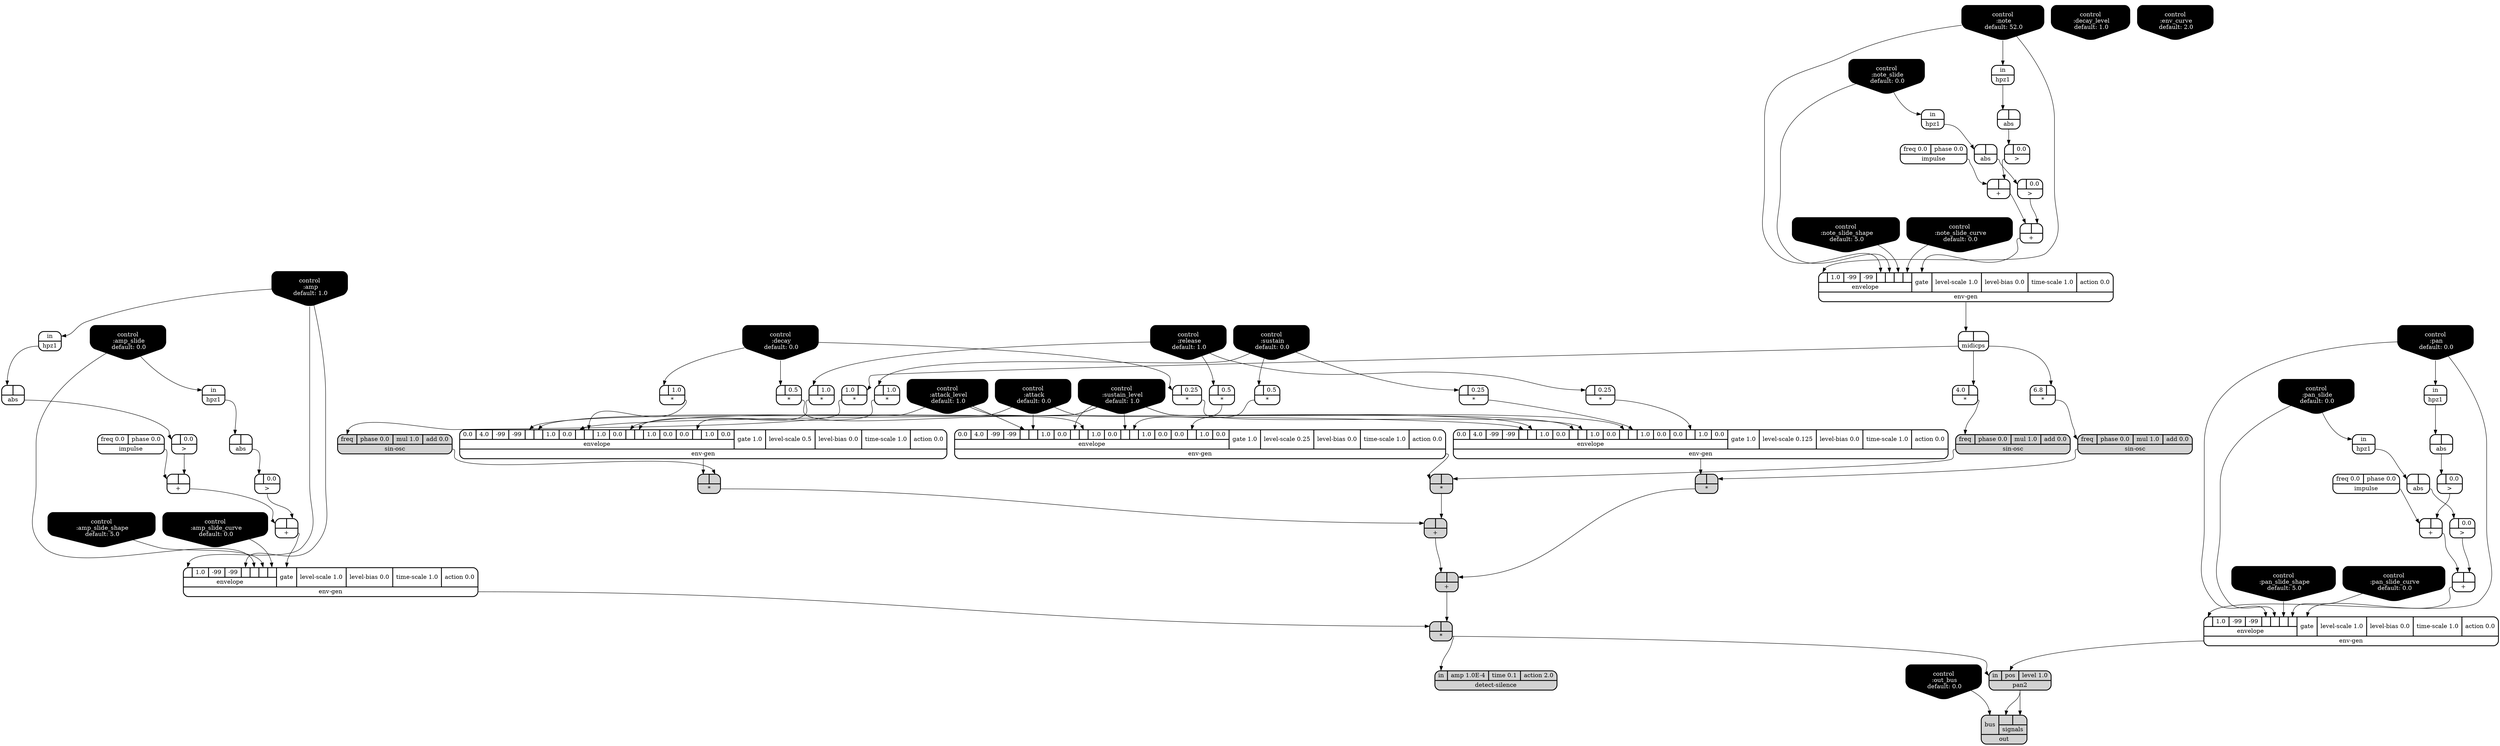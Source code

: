digraph synthdef {
23 [label = "{{ <a> |<b> 0.25} |<__UG_NAME__>* }" style="bold, rounded" shape=record rankdir=LR];
24 [label = "{{ <a> |<b> 0.25} |<__UG_NAME__>* }" style="bold, rounded" shape=record rankdir=LR];
25 [label = "{{ <a> |<b> 0.25} |<__UG_NAME__>* }" style="bold, rounded" shape=record rankdir=LR];
36 [label = "{{ <a> 6.8|<b> } |<__UG_NAME__>* }" style="bold, rounded" shape=record rankdir=LR];
38 [label = "{{ <a> |<b> } |<__UG_NAME__>* }" style="filled, bold, rounded"  shape=record rankdir=LR];
39 [label = "{{ <a> |<b> 0.5} |<__UG_NAME__>* }" style="bold, rounded" shape=record rankdir=LR];
40 [label = "{{ <a> |<b> 0.5} |<__UG_NAME__>* }" style="bold, rounded" shape=record rankdir=LR];
41 [label = "{{ <a> |<b> 0.5} |<__UG_NAME__>* }" style="bold, rounded" shape=record rankdir=LR];
43 [label = "{{ <a> 4.0|<b> } |<__UG_NAME__>* }" style="bold, rounded" shape=record rankdir=LR];
45 [label = "{{ <a> |<b> } |<__UG_NAME__>* }" style="filled, bold, rounded"  shape=record rankdir=LR];
56 [label = "{{ <a> |<b> 1.0} |<__UG_NAME__>* }" style="bold, rounded" shape=record rankdir=LR];
57 [label = "{{ <a> |<b> 1.0} |<__UG_NAME__>* }" style="bold, rounded" shape=record rankdir=LR];
58 [label = "{{ <a> |<b> 1.0} |<__UG_NAME__>* }" style="bold, rounded" shape=record rankdir=LR];
60 [label = "{{ <a> 1.0|<b> } |<__UG_NAME__>* }" style="bold, rounded" shape=record rankdir=LR];
62 [label = "{{ <a> |<b> } |<__UG_NAME__>* }" style="filled, bold, rounded"  shape=record rankdir=LR];
65 [label = "{{ <a> |<b> } |<__UG_NAME__>* }" style="filled, bold, rounded"  shape=record rankdir=LR];
31 [label = "{{ <a> |<b> } |<__UG_NAME__>+ }" style="bold, rounded" shape=record rankdir=LR];
33 [label = "{{ <a> |<b> } |<__UG_NAME__>+ }" style="bold, rounded" shape=record rankdir=LR];
50 [label = "{{ <a> |<b> } |<__UG_NAME__>+ }" style="bold, rounded" shape=record rankdir=LR];
54 [label = "{{ <a> |<b> } |<__UG_NAME__>+ }" style="bold, rounded" shape=record rankdir=LR];
63 [label = "{{ <a> |<b> } |<__UG_NAME__>+ }" style="filled, bold, rounded"  shape=record rankdir=LR];
64 [label = "{{ <a> |<b> } |<__UG_NAME__>+ }" style="filled, bold, rounded"  shape=record rankdir=LR];
70 [label = "{{ <a> |<b> } |<__UG_NAME__>+ }" style="bold, rounded" shape=record rankdir=LR];
74 [label = "{{ <a> |<b> } |<__UG_NAME__>+ }" style="bold, rounded" shape=record rankdir=LR];
30 [label = "{{ <a> |<b> 0.0} |<__UG_NAME__>\> }" style="bold, rounded" shape=record rankdir=LR];
32 [label = "{{ <a> |<b> 0.0} |<__UG_NAME__>\> }" style="bold, rounded" shape=record rankdir=LR];
49 [label = "{{ <a> |<b> 0.0} |<__UG_NAME__>\> }" style="bold, rounded" shape=record rankdir=LR];
53 [label = "{{ <a> |<b> 0.0} |<__UG_NAME__>\> }" style="bold, rounded" shape=record rankdir=LR];
69 [label = "{{ <a> |<b> 0.0} |<__UG_NAME__>\> }" style="bold, rounded" shape=record rankdir=LR];
73 [label = "{{ <a> |<b> 0.0} |<__UG_NAME__>\> }" style="bold, rounded" shape=record rankdir=LR];
22 [label = "{{ <a> |<b> } |<__UG_NAME__>abs }" style="bold, rounded" shape=record rankdir=LR];
29 [label = "{{ <a> |<b> } |<__UG_NAME__>abs }" style="bold, rounded" shape=record rankdir=LR];
47 [label = "{{ <a> |<b> } |<__UG_NAME__>abs }" style="bold, rounded" shape=record rankdir=LR];
52 [label = "{{ <a> |<b> } |<__UG_NAME__>abs }" style="bold, rounded" shape=record rankdir=LR];
68 [label = "{{ <a> |<b> } |<__UG_NAME__>abs }" style="bold, rounded" shape=record rankdir=LR];
72 [label = "{{ <a> |<b> } |<__UG_NAME__>abs }" style="bold, rounded" shape=record rankdir=LR];
0 [label = "control
 :note
 default: 52.0" shape=invhouse style="rounded, filled, bold" fillcolor=black fontcolor=white ]; 
1 [label = "control
 :note_slide
 default: 0.0" shape=invhouse style="rounded, filled, bold" fillcolor=black fontcolor=white ]; 
2 [label = "control
 :note_slide_shape
 default: 5.0" shape=invhouse style="rounded, filled, bold" fillcolor=black fontcolor=white ]; 
3 [label = "control
 :note_slide_curve
 default: 0.0" shape=invhouse style="rounded, filled, bold" fillcolor=black fontcolor=white ]; 
4 [label = "control
 :amp
 default: 1.0" shape=invhouse style="rounded, filled, bold" fillcolor=black fontcolor=white ]; 
5 [label = "control
 :amp_slide
 default: 0.0" shape=invhouse style="rounded, filled, bold" fillcolor=black fontcolor=white ]; 
6 [label = "control
 :amp_slide_shape
 default: 5.0" shape=invhouse style="rounded, filled, bold" fillcolor=black fontcolor=white ]; 
7 [label = "control
 :amp_slide_curve
 default: 0.0" shape=invhouse style="rounded, filled, bold" fillcolor=black fontcolor=white ]; 
8 [label = "control
 :pan
 default: 0.0" shape=invhouse style="rounded, filled, bold" fillcolor=black fontcolor=white ]; 
9 [label = "control
 :pan_slide
 default: 0.0" shape=invhouse style="rounded, filled, bold" fillcolor=black fontcolor=white ]; 
10 [label = "control
 :pan_slide_shape
 default: 5.0" shape=invhouse style="rounded, filled, bold" fillcolor=black fontcolor=white ]; 
11 [label = "control
 :pan_slide_curve
 default: 0.0" shape=invhouse style="rounded, filled, bold" fillcolor=black fontcolor=white ]; 
12 [label = "control
 :attack
 default: 0.0" shape=invhouse style="rounded, filled, bold" fillcolor=black fontcolor=white ]; 
13 [label = "control
 :decay
 default: 0.0" shape=invhouse style="rounded, filled, bold" fillcolor=black fontcolor=white ]; 
14 [label = "control
 :sustain
 default: 0.0" shape=invhouse style="rounded, filled, bold" fillcolor=black fontcolor=white ]; 
15 [label = "control
 :release
 default: 1.0" shape=invhouse style="rounded, filled, bold" fillcolor=black fontcolor=white ]; 
16 [label = "control
 :attack_level
 default: 1.0" shape=invhouse style="rounded, filled, bold" fillcolor=black fontcolor=white ]; 
17 [label = "control
 :decay_level
 default: 1.0" shape=invhouse style="rounded, filled, bold" fillcolor=black fontcolor=white ]; 
18 [label = "control
 :sustain_level
 default: 1.0" shape=invhouse style="rounded, filled, bold" fillcolor=black fontcolor=white ]; 
19 [label = "control
 :env_curve
 default: 2.0" shape=invhouse style="rounded, filled, bold" fillcolor=black fontcolor=white ]; 
20 [label = "control
 :out_bus
 default: 0.0" shape=invhouse style="rounded, filled, bold" fillcolor=black fontcolor=white ]; 
78 [label = "{{ <in> in|<amp> amp 1.0E-4|<time> time 0.1|<action> action 2.0} |<__UG_NAME__>detect-silence }" style="filled, bold, rounded"  shape=record rankdir=LR];
26 [label = "{{ {{0.0|4.0|-99|-99|<envelope___control___4>|<envelope___control___5>|1.0|0.0|<envelope___control___8>|<envelope___binary____op____u____gen___9>|1.0|0.0|<envelope___control___12>|<envelope___binary____op____u____gen___13>|1.0|0.0|0.0|<envelope___binary____op____u____gen___17>|1.0|0.0}|envelope}|<gate> gate 1.0|<level____scale> level-scale 0.125|<level____bias> level-bias 0.0|<time____scale> time-scale 1.0|<action> action 0.0} |<__UG_NAME__>env-gen }" style="bold, rounded" shape=record rankdir=LR];
34 [label = "{{ {{<envelope___control___0>|1.0|-99|-99|<envelope___control___4>|<envelope___control___5>|<envelope___control___6>|<envelope___control___7>}|envelope}|<gate> gate|<level____scale> level-scale 1.0|<level____bias> level-bias 0.0|<time____scale> time-scale 1.0|<action> action 0.0} |<__UG_NAME__>env-gen }" style="bold, rounded" shape=record rankdir=LR];
42 [label = "{{ {{0.0|4.0|-99|-99|<envelope___control___4>|<envelope___control___5>|1.0|0.0|<envelope___control___8>|<envelope___binary____op____u____gen___9>|1.0|0.0|<envelope___control___12>|<envelope___binary____op____u____gen___13>|1.0|0.0|0.0|<envelope___binary____op____u____gen___17>|1.0|0.0}|envelope}|<gate> gate 1.0|<level____scale> level-scale 0.25|<level____bias> level-bias 0.0|<time____scale> time-scale 1.0|<action> action 0.0} |<__UG_NAME__>env-gen }" style="bold, rounded" shape=record rankdir=LR];
55 [label = "{{ {{<envelope___control___0>|1.0|-99|-99|<envelope___control___4>|<envelope___control___5>|<envelope___control___6>|<envelope___control___7>}|envelope}|<gate> gate|<level____scale> level-scale 1.0|<level____bias> level-bias 0.0|<time____scale> time-scale 1.0|<action> action 0.0} |<__UG_NAME__>env-gen }" style="bold, rounded" shape=record rankdir=LR];
59 [label = "{{ {{0.0|4.0|-99|-99|<envelope___control___4>|<envelope___control___5>|1.0|0.0|<envelope___control___8>|<envelope___binary____op____u____gen___9>|1.0|0.0|<envelope___control___12>|<envelope___binary____op____u____gen___13>|1.0|0.0|0.0|<envelope___binary____op____u____gen___17>|1.0|0.0}|envelope}|<gate> gate 1.0|<level____scale> level-scale 0.5|<level____bias> level-bias 0.0|<time____scale> time-scale 1.0|<action> action 0.0} |<__UG_NAME__>env-gen }" style="bold, rounded" shape=record rankdir=LR];
75 [label = "{{ {{<envelope___control___0>|1.0|-99|-99|<envelope___control___4>|<envelope___control___5>|<envelope___control___6>|<envelope___control___7>}|envelope}|<gate> gate|<level____scale> level-scale 1.0|<level____bias> level-bias 0.0|<time____scale> time-scale 1.0|<action> action 0.0} |<__UG_NAME__>env-gen }" style="bold, rounded" shape=record rankdir=LR];
21 [label = "{{ <in> in} |<__UG_NAME__>hpz1 }" style="bold, rounded" shape=record rankdir=LR];
28 [label = "{{ <in> in} |<__UG_NAME__>hpz1 }" style="bold, rounded" shape=record rankdir=LR];
46 [label = "{{ <in> in} |<__UG_NAME__>hpz1 }" style="bold, rounded" shape=record rankdir=LR];
51 [label = "{{ <in> in} |<__UG_NAME__>hpz1 }" style="bold, rounded" shape=record rankdir=LR];
67 [label = "{{ <in> in} |<__UG_NAME__>hpz1 }" style="bold, rounded" shape=record rankdir=LR];
71 [label = "{{ <in> in} |<__UG_NAME__>hpz1 }" style="bold, rounded" shape=record rankdir=LR];
27 [label = "{{ <freq> freq 0.0|<phase> phase 0.0} |<__UG_NAME__>impulse }" style="bold, rounded" shape=record rankdir=LR];
48 [label = "{{ <freq> freq 0.0|<phase> phase 0.0} |<__UG_NAME__>impulse }" style="bold, rounded" shape=record rankdir=LR];
66 [label = "{{ <freq> freq 0.0|<phase> phase 0.0} |<__UG_NAME__>impulse }" style="bold, rounded" shape=record rankdir=LR];
35 [label = "{{ <a> |<b> } |<__UG_NAME__>midicps }" style="bold, rounded" shape=record rankdir=LR];
77 [label = "{{ <bus> bus|{{<signals___pan2___0>|<signals___pan2___1>}|signals}} |<__UG_NAME__>out }" style="filled, bold, rounded"  shape=record rankdir=LR];
76 [label = "{{ <in> in|<pos> pos|<level> level 1.0} |<__UG_NAME__>pan2 }" style="filled, bold, rounded"  shape=record rankdir=LR];
37 [label = "{{ <freq> freq|<phase> phase 0.0|<mul> mul 1.0|<add> add 0.0} |<__UG_NAME__>sin-osc }" style="filled, bold, rounded"  shape=record rankdir=LR];
44 [label = "{{ <freq> freq|<phase> phase 0.0|<mul> mul 1.0|<add> add 0.0} |<__UG_NAME__>sin-osc }" style="filled, bold, rounded"  shape=record rankdir=LR];
61 [label = "{{ <freq> freq|<phase> phase 0.0|<mul> mul 1.0|<add> add 0.0} |<__UG_NAME__>sin-osc }" style="filled, bold, rounded"  shape=record rankdir=LR];

13:__UG_NAME__ -> 23:a ;
14:__UG_NAME__ -> 24:a ;
15:__UG_NAME__ -> 25:a ;
35:__UG_NAME__ -> 36:b ;
37:__UG_NAME__ -> 38:b ;
26:__UG_NAME__ -> 38:a ;
13:__UG_NAME__ -> 39:a ;
14:__UG_NAME__ -> 40:a ;
15:__UG_NAME__ -> 41:a ;
35:__UG_NAME__ -> 43:b ;
44:__UG_NAME__ -> 45:b ;
42:__UG_NAME__ -> 45:a ;
13:__UG_NAME__ -> 56:a ;
14:__UG_NAME__ -> 57:a ;
15:__UG_NAME__ -> 58:a ;
35:__UG_NAME__ -> 60:b ;
61:__UG_NAME__ -> 62:b ;
59:__UG_NAME__ -> 62:a ;
64:__UG_NAME__ -> 65:b ;
55:__UG_NAME__ -> 65:a ;
30:__UG_NAME__ -> 31:b ;
27:__UG_NAME__ -> 31:a ;
32:__UG_NAME__ -> 33:b ;
31:__UG_NAME__ -> 33:a ;
49:__UG_NAME__ -> 50:b ;
48:__UG_NAME__ -> 50:a ;
53:__UG_NAME__ -> 54:b ;
50:__UG_NAME__ -> 54:a ;
45:__UG_NAME__ -> 63:b ;
62:__UG_NAME__ -> 63:a ;
38:__UG_NAME__ -> 64:b ;
63:__UG_NAME__ -> 64:a ;
69:__UG_NAME__ -> 70:b ;
66:__UG_NAME__ -> 70:a ;
73:__UG_NAME__ -> 74:b ;
70:__UG_NAME__ -> 74:a ;
29:__UG_NAME__ -> 30:a ;
22:__UG_NAME__ -> 32:a ;
47:__UG_NAME__ -> 49:a ;
52:__UG_NAME__ -> 53:a ;
68:__UG_NAME__ -> 69:a ;
72:__UG_NAME__ -> 73:a ;
21:__UG_NAME__ -> 22:a ;
28:__UG_NAME__ -> 29:a ;
46:__UG_NAME__ -> 47:a ;
51:__UG_NAME__ -> 52:a ;
67:__UG_NAME__ -> 68:a ;
71:__UG_NAME__ -> 72:a ;
65:__UG_NAME__ -> 78:in ;
16:__UG_NAME__ -> 26:envelope___control___4 ;
12:__UG_NAME__ -> 26:envelope___control___5 ;
18:__UG_NAME__ -> 26:envelope___control___8 ;
23:__UG_NAME__ -> 26:envelope___binary____op____u____gen___9 ;
18:__UG_NAME__ -> 26:envelope___control___12 ;
24:__UG_NAME__ -> 26:envelope___binary____op____u____gen___13 ;
25:__UG_NAME__ -> 26:envelope___binary____op____u____gen___17 ;
33:__UG_NAME__ -> 34:gate ;
0:__UG_NAME__ -> 34:envelope___control___0 ;
0:__UG_NAME__ -> 34:envelope___control___4 ;
1:__UG_NAME__ -> 34:envelope___control___5 ;
2:__UG_NAME__ -> 34:envelope___control___6 ;
3:__UG_NAME__ -> 34:envelope___control___7 ;
16:__UG_NAME__ -> 42:envelope___control___4 ;
12:__UG_NAME__ -> 42:envelope___control___5 ;
18:__UG_NAME__ -> 42:envelope___control___8 ;
39:__UG_NAME__ -> 42:envelope___binary____op____u____gen___9 ;
18:__UG_NAME__ -> 42:envelope___control___12 ;
40:__UG_NAME__ -> 42:envelope___binary____op____u____gen___13 ;
41:__UG_NAME__ -> 42:envelope___binary____op____u____gen___17 ;
54:__UG_NAME__ -> 55:gate ;
4:__UG_NAME__ -> 55:envelope___control___0 ;
4:__UG_NAME__ -> 55:envelope___control___4 ;
5:__UG_NAME__ -> 55:envelope___control___5 ;
6:__UG_NAME__ -> 55:envelope___control___6 ;
7:__UG_NAME__ -> 55:envelope___control___7 ;
16:__UG_NAME__ -> 59:envelope___control___4 ;
12:__UG_NAME__ -> 59:envelope___control___5 ;
18:__UG_NAME__ -> 59:envelope___control___8 ;
56:__UG_NAME__ -> 59:envelope___binary____op____u____gen___9 ;
18:__UG_NAME__ -> 59:envelope___control___12 ;
57:__UG_NAME__ -> 59:envelope___binary____op____u____gen___13 ;
58:__UG_NAME__ -> 59:envelope___binary____op____u____gen___17 ;
74:__UG_NAME__ -> 75:gate ;
8:__UG_NAME__ -> 75:envelope___control___0 ;
8:__UG_NAME__ -> 75:envelope___control___4 ;
9:__UG_NAME__ -> 75:envelope___control___5 ;
10:__UG_NAME__ -> 75:envelope___control___6 ;
11:__UG_NAME__ -> 75:envelope___control___7 ;
1:__UG_NAME__ -> 21:in ;
0:__UG_NAME__ -> 28:in ;
4:__UG_NAME__ -> 46:in ;
5:__UG_NAME__ -> 51:in ;
8:__UG_NAME__ -> 67:in ;
9:__UG_NAME__ -> 71:in ;
34:__UG_NAME__ -> 35:a ;
76:__UG_NAME__ -> 77:signals___pan2___0 ;
76:__UG_NAME__ -> 77:signals___pan2___1 ;
20:__UG_NAME__ -> 77:bus ;
75:__UG_NAME__ -> 76:pos ;
65:__UG_NAME__ -> 76:in ;
36:__UG_NAME__ -> 37:freq ;
43:__UG_NAME__ -> 44:freq ;
60:__UG_NAME__ -> 61:freq ;

}
